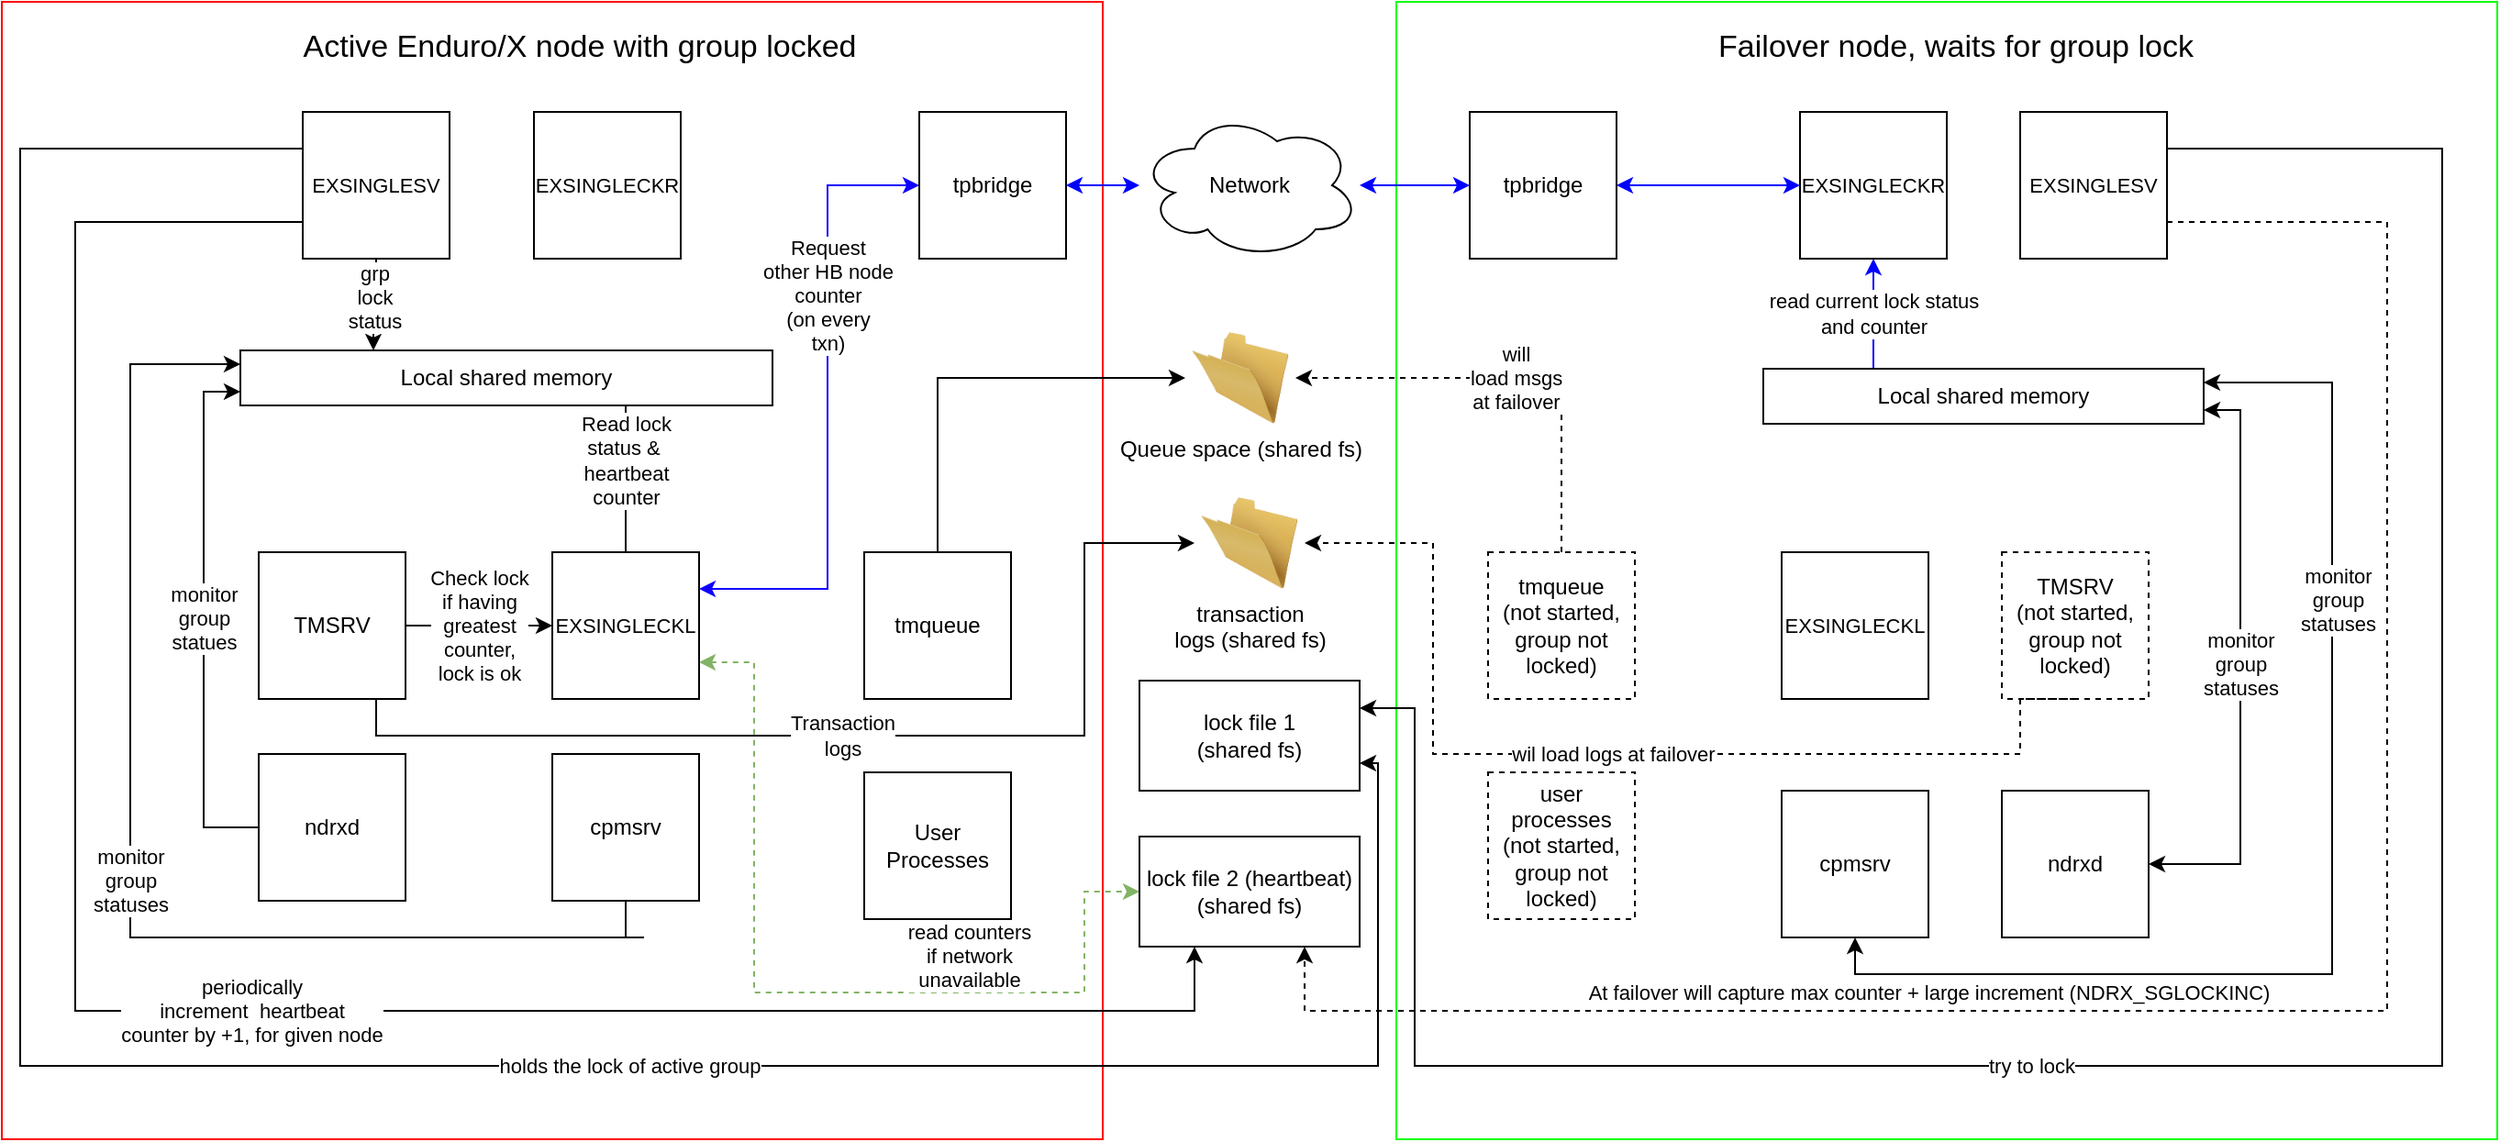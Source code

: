 <mxfile version="22.0.0" type="device">
  <diagram name="Page-1" id="DEavZ-p8cXqThgcegXxD">
    <mxGraphModel dx="1593" dy="1013" grid="1" gridSize="10" guides="1" tooltips="1" connect="1" arrows="1" fold="1" page="1" pageScale="1" pageWidth="827" pageHeight="1169" math="0" shadow="0">
      <root>
        <mxCell id="0" />
        <mxCell id="1" parent="0" />
        <mxCell id="JUOf6BySffwq2Q2vccSk-133" value="" style="rounded=0;whiteSpace=wrap;html=1;strokeColor=#00FF00;" vertex="1" parent="1">
          <mxGeometry x="930" y="190" width="600" height="620" as="geometry" />
        </mxCell>
        <mxCell id="JUOf6BySffwq2Q2vccSk-129" value="" style="rounded=0;whiteSpace=wrap;html=1;strokeColor=#FF0000;" vertex="1" parent="1">
          <mxGeometry x="170" y="190" width="600" height="620" as="geometry" />
        </mxCell>
        <mxCell id="JUOf6BySffwq2Q2vccSk-13" value="grp&lt;br&gt;lock&lt;br&gt;status" style="edgeStyle=orthogonalEdgeStyle;rounded=0;orthogonalLoop=1;jettySize=auto;html=1;exitX=0.5;exitY=1;exitDx=0;exitDy=0;entryX=0.25;entryY=0;entryDx=0;entryDy=0;" edge="1" parent="1" source="JUOf6BySffwq2Q2vccSk-1" target="JUOf6BySffwq2Q2vccSk-12">
          <mxGeometry x="0.097" y="-5" relative="1" as="geometry">
            <mxPoint x="5" y="-5" as="offset" />
          </mxGeometry>
        </mxCell>
        <mxCell id="JUOf6BySffwq2Q2vccSk-26" value="periodically&lt;br&gt;increment&amp;nbsp; heartbeat&lt;br&gt;counter by +1, for given node" style="edgeStyle=orthogonalEdgeStyle;rounded=0;orthogonalLoop=1;jettySize=auto;html=1;entryX=0.25;entryY=1;entryDx=0;entryDy=0;exitX=0;exitY=0.75;exitDx=0;exitDy=0;" edge="1" parent="1" source="JUOf6BySffwq2Q2vccSk-1" target="JUOf6BySffwq2Q2vccSk-4">
          <mxGeometry x="0.084" relative="1" as="geometry">
            <mxPoint x="334" y="260" as="sourcePoint" />
            <Array as="points">
              <mxPoint x="210" y="310" />
              <mxPoint x="210" y="740" />
              <mxPoint x="820" y="740" />
            </Array>
            <mxPoint as="offset" />
          </mxGeometry>
        </mxCell>
        <mxCell id="JUOf6BySffwq2Q2vccSk-27" value="holds the lock of active group" style="edgeStyle=orthogonalEdgeStyle;rounded=0;orthogonalLoop=1;jettySize=auto;html=1;exitX=0;exitY=0.25;exitDx=0;exitDy=0;entryX=1;entryY=0.75;entryDx=0;entryDy=0;" edge="1" parent="1" source="JUOf6BySffwq2Q2vccSk-1" target="JUOf6BySffwq2Q2vccSk-5">
          <mxGeometry x="0.257" relative="1" as="geometry">
            <Array as="points">
              <mxPoint x="180" y="270" />
              <mxPoint x="180" y="770" />
              <mxPoint x="920" y="770" />
              <mxPoint x="920" y="605" />
            </Array>
            <mxPoint as="offset" />
          </mxGeometry>
        </mxCell>
        <mxCell id="JUOf6BySffwq2Q2vccSk-1" value="&lt;font style=&quot;font-size: 11px;&quot;&gt;EXSINGLESV&lt;/font&gt;" style="whiteSpace=wrap;html=1;aspect=fixed;" vertex="1" parent="1">
          <mxGeometry x="334" y="250" width="80" height="80" as="geometry" />
        </mxCell>
        <mxCell id="JUOf6BySffwq2Q2vccSk-21" value="Read lock&lt;br&gt;status &amp;amp;&amp;nbsp;&lt;br&gt;heartbeat&lt;br&gt;counter" style="edgeStyle=orthogonalEdgeStyle;rounded=0;orthogonalLoop=1;jettySize=auto;html=1;exitX=0.5;exitY=0;exitDx=0;exitDy=0;" edge="1" parent="1" source="JUOf6BySffwq2Q2vccSk-2">
          <mxGeometry relative="1" as="geometry">
            <mxPoint x="510" y="390" as="targetPoint" />
          </mxGeometry>
        </mxCell>
        <mxCell id="JUOf6BySffwq2Q2vccSk-24" value="Request&lt;br&gt;other HB node&lt;br&gt;counter&lt;br&gt;(on every&lt;br&gt;txn)" style="edgeStyle=orthogonalEdgeStyle;rounded=0;orthogonalLoop=1;jettySize=auto;html=1;entryX=0;entryY=0.5;entryDx=0;entryDy=0;fillColor=#d5e8d4;strokeColor=#1100ff;startArrow=classic;startFill=1;exitX=1;exitY=0.25;exitDx=0;exitDy=0;" edge="1" parent="1" source="JUOf6BySffwq2Q2vccSk-2" target="JUOf6BySffwq2Q2vccSk-22">
          <mxGeometry x="0.353" relative="1" as="geometry">
            <mxPoint x="730" y="330" as="targetPoint" />
            <Array as="points">
              <mxPoint x="620" y="510" />
              <mxPoint x="620" y="290" />
            </Array>
            <mxPoint as="offset" />
          </mxGeometry>
        </mxCell>
        <mxCell id="JUOf6BySffwq2Q2vccSk-25" value="read counters&lt;br&gt;if network&lt;br&gt;unavailable" style="edgeStyle=orthogonalEdgeStyle;rounded=0;orthogonalLoop=1;jettySize=auto;html=1;exitX=1;exitY=0.75;exitDx=0;exitDy=0;entryX=0;entryY=0.5;entryDx=0;entryDy=0;dashed=1;fillColor=#d5e8d4;strokeColor=#82b366;startArrow=classic;startFill=1;" edge="1" parent="1" source="JUOf6BySffwq2Q2vccSk-2" target="JUOf6BySffwq2Q2vccSk-4">
          <mxGeometry x="0.375" y="20" relative="1" as="geometry">
            <Array as="points">
              <mxPoint x="580" y="550" />
              <mxPoint x="580" y="730" />
              <mxPoint x="760" y="730" />
              <mxPoint x="760" y="675" />
            </Array>
            <mxPoint as="offset" />
          </mxGeometry>
        </mxCell>
        <mxCell id="JUOf6BySffwq2Q2vccSk-2" value="&lt;font style=&quot;font-size: 11px;&quot;&gt;EXSINGLECKL&lt;/font&gt;" style="whiteSpace=wrap;html=1;aspect=fixed;" vertex="1" parent="1">
          <mxGeometry x="470" y="490" width="80" height="80" as="geometry" />
        </mxCell>
        <mxCell id="JUOf6BySffwq2Q2vccSk-3" value="&lt;font style=&quot;font-size: 11px;&quot;&gt;EXSINGLECKR&lt;/font&gt;" style="whiteSpace=wrap;html=1;aspect=fixed;" vertex="1" parent="1">
          <mxGeometry x="460" y="250" width="80" height="80" as="geometry" />
        </mxCell>
        <mxCell id="JUOf6BySffwq2Q2vccSk-4" value="lock file 2 (heartbeat)&lt;br&gt;(shared fs)" style="rounded=0;whiteSpace=wrap;html=1;" vertex="1" parent="1">
          <mxGeometry x="790" y="645" width="120" height="60" as="geometry" />
        </mxCell>
        <mxCell id="JUOf6BySffwq2Q2vccSk-5" value="lock file 1&lt;br&gt;(shared fs)" style="rounded=0;whiteSpace=wrap;html=1;" vertex="1" parent="1">
          <mxGeometry x="790" y="560" width="120" height="60" as="geometry" />
        </mxCell>
        <mxCell id="JUOf6BySffwq2Q2vccSk-18" value="Check lock&lt;br&gt;if having&lt;br&gt;greatest&lt;br&gt;counter,&lt;br&gt;lock is ok" style="edgeStyle=orthogonalEdgeStyle;rounded=0;orthogonalLoop=1;jettySize=auto;html=1;exitX=1;exitY=0.5;exitDx=0;exitDy=0;entryX=0;entryY=0.5;entryDx=0;entryDy=0;" edge="1" parent="1" source="JUOf6BySffwq2Q2vccSk-10" target="JUOf6BySffwq2Q2vccSk-2">
          <mxGeometry relative="1" as="geometry">
            <mxPoint as="offset" />
          </mxGeometry>
        </mxCell>
        <mxCell id="JUOf6BySffwq2Q2vccSk-10" value="TMSRV" style="whiteSpace=wrap;html=1;aspect=fixed;" vertex="1" parent="1">
          <mxGeometry x="310" y="490" width="80" height="80" as="geometry" />
        </mxCell>
        <mxCell id="JUOf6BySffwq2Q2vccSk-12" value="Local shared memory" style="rounded=0;whiteSpace=wrap;html=1;" vertex="1" parent="1">
          <mxGeometry x="300" y="380" width="290" height="30" as="geometry" />
        </mxCell>
        <mxCell id="JUOf6BySffwq2Q2vccSk-22" value="tpbridge" style="whiteSpace=wrap;html=1;aspect=fixed;" vertex="1" parent="1">
          <mxGeometry x="670" y="250" width="80" height="80" as="geometry" />
        </mxCell>
        <mxCell id="JUOf6BySffwq2Q2vccSk-121" style="edgeStyle=orthogonalEdgeStyle;rounded=0;orthogonalLoop=1;jettySize=auto;html=1;entryX=0;entryY=0.5;entryDx=0;entryDy=0;startArrow=classic;startFill=1;fillColor=#d5e8d4;strokeColor=#0000FF;" edge="1" parent="1" source="JUOf6BySffwq2Q2vccSk-49" target="JUOf6BySffwq2Q2vccSk-92">
          <mxGeometry relative="1" as="geometry" />
        </mxCell>
        <mxCell id="JUOf6BySffwq2Q2vccSk-122" style="edgeStyle=orthogonalEdgeStyle;rounded=0;orthogonalLoop=1;jettySize=auto;html=1;entryX=1;entryY=0.5;entryDx=0;entryDy=0;startArrow=classic;startFill=1;fillColor=#d5e8d4;strokeColor=#0000FF;" edge="1" parent="1" source="JUOf6BySffwq2Q2vccSk-49" target="JUOf6BySffwq2Q2vccSk-22">
          <mxGeometry relative="1" as="geometry" />
        </mxCell>
        <mxCell id="JUOf6BySffwq2Q2vccSk-49" value="Network" style="ellipse;shape=cloud;whiteSpace=wrap;html=1;" vertex="1" parent="1">
          <mxGeometry x="790" y="250" width="120" height="80" as="geometry" />
        </mxCell>
        <mxCell id="JUOf6BySffwq2Q2vccSk-74" value="read current lock status&lt;br&gt;and counter" style="edgeStyle=orthogonalEdgeStyle;rounded=0;orthogonalLoop=1;jettySize=auto;html=1;exitX=0.5;exitY=1;exitDx=0;exitDy=0;entryX=0.25;entryY=0;entryDx=0;entryDy=0;fillColor=#d5e8d4;strokeColor=#0000FF;startArrow=classic;startFill=1;endArrow=none;endFill=0;" edge="1" parent="1" source="JUOf6BySffwq2Q2vccSk-68" target="JUOf6BySffwq2Q2vccSk-70">
          <mxGeometry relative="1" as="geometry">
            <mxPoint as="offset" />
          </mxGeometry>
        </mxCell>
        <mxCell id="JUOf6BySffwq2Q2vccSk-68" value="&lt;font style=&quot;font-size: 11px;&quot;&gt;EXSINGLECKR&lt;/font&gt;" style="whiteSpace=wrap;html=1;aspect=fixed;" vertex="1" parent="1">
          <mxGeometry x="1150" y="250" width="80" height="80" as="geometry" />
        </mxCell>
        <mxCell id="JUOf6BySffwq2Q2vccSk-98" value="try to lock" style="edgeStyle=orthogonalEdgeStyle;rounded=0;orthogonalLoop=1;jettySize=auto;html=1;entryX=1;entryY=0.25;entryDx=0;entryDy=0;" edge="1" parent="1" source="JUOf6BySffwq2Q2vccSk-69" target="JUOf6BySffwq2Q2vccSk-5">
          <mxGeometry x="0.219" relative="1" as="geometry">
            <mxPoint x="910" y="590" as="targetPoint" />
            <Array as="points">
              <mxPoint x="1500" y="270" />
              <mxPoint x="1500" y="770" />
              <mxPoint x="940" y="770" />
              <mxPoint x="940" y="575" />
            </Array>
            <mxPoint as="offset" />
          </mxGeometry>
        </mxCell>
        <mxCell id="JUOf6BySffwq2Q2vccSk-119" value="At failover will capture max counter + large increment (NDRX_SGLOCKINC)" style="edgeStyle=orthogonalEdgeStyle;rounded=0;orthogonalLoop=1;jettySize=auto;html=1;exitX=1;exitY=0.75;exitDx=0;exitDy=0;entryX=0.75;entryY=1;entryDx=0;entryDy=0;dashed=1;" edge="1" parent="1" source="JUOf6BySffwq2Q2vccSk-69" target="JUOf6BySffwq2Q2vccSk-4">
          <mxGeometry x="0.362" y="-10" relative="1" as="geometry">
            <Array as="points">
              <mxPoint x="1470" y="310" />
              <mxPoint x="1470" y="740" />
              <mxPoint x="880" y="740" />
            </Array>
            <mxPoint as="offset" />
          </mxGeometry>
        </mxCell>
        <mxCell id="JUOf6BySffwq2Q2vccSk-69" value="&lt;font style=&quot;font-size: 11px;&quot;&gt;EXSINGLESV&lt;/font&gt;" style="whiteSpace=wrap;html=1;aspect=fixed;" vertex="1" parent="1">
          <mxGeometry x="1270" y="250" width="80" height="80" as="geometry" />
        </mxCell>
        <mxCell id="JUOf6BySffwq2Q2vccSk-70" value="Local shared memory" style="rounded=0;whiteSpace=wrap;html=1;" vertex="1" parent="1">
          <mxGeometry x="1130" y="390" width="240" height="30" as="geometry" />
        </mxCell>
        <mxCell id="JUOf6BySffwq2Q2vccSk-71" value="&lt;font style=&quot;font-size: 11px;&quot;&gt;EXSINGLECKL&lt;/font&gt;" style="whiteSpace=wrap;html=1;aspect=fixed;" vertex="1" parent="1">
          <mxGeometry x="1140" y="490" width="80" height="80" as="geometry" />
        </mxCell>
        <mxCell id="JUOf6BySffwq2Q2vccSk-72" value="TMSRV&lt;br&gt;(not started,&lt;br style=&quot;border-color: var(--border-color);&quot;&gt;group not locked)" style="whiteSpace=wrap;html=1;aspect=fixed;strokeColor=default;dashed=1;" vertex="1" parent="1">
          <mxGeometry x="1260" y="490" width="80" height="80" as="geometry" />
        </mxCell>
        <mxCell id="JUOf6BySffwq2Q2vccSk-83" value="monitor&lt;br&gt;group&lt;br&gt;statues" style="edgeStyle=orthogonalEdgeStyle;rounded=0;orthogonalLoop=1;jettySize=auto;html=1;exitX=0;exitY=0.5;exitDx=0;exitDy=0;entryX=0;entryY=0.75;entryDx=0;entryDy=0;" edge="1" parent="1" source="JUOf6BySffwq2Q2vccSk-79" target="JUOf6BySffwq2Q2vccSk-12">
          <mxGeometry relative="1" as="geometry">
            <Array as="points">
              <mxPoint x="280" y="640" />
              <mxPoint x="280" y="403" />
            </Array>
          </mxGeometry>
        </mxCell>
        <mxCell id="JUOf6BySffwq2Q2vccSk-79" value="ndrxd" style="whiteSpace=wrap;html=1;aspect=fixed;" vertex="1" parent="1">
          <mxGeometry x="310" y="600" width="80" height="80" as="geometry" />
        </mxCell>
        <mxCell id="JUOf6BySffwq2Q2vccSk-82" value="monitor&lt;br&gt;group&lt;br&gt;statuses" style="edgeStyle=orthogonalEdgeStyle;rounded=0;orthogonalLoop=1;jettySize=auto;html=1;exitX=0.5;exitY=1;exitDx=0;exitDy=0;entryX=0;entryY=0.25;entryDx=0;entryDy=0;" edge="1" parent="1" source="JUOf6BySffwq2Q2vccSk-80" target="JUOf6BySffwq2Q2vccSk-12">
          <mxGeometry relative="1" as="geometry">
            <Array as="points">
              <mxPoint x="520" y="700" />
              <mxPoint x="240" y="700" />
              <mxPoint x="240" y="368" />
            </Array>
          </mxGeometry>
        </mxCell>
        <mxCell id="JUOf6BySffwq2Q2vccSk-80" value="cpmsrv" style="whiteSpace=wrap;html=1;aspect=fixed;" vertex="1" parent="1">
          <mxGeometry x="470" y="600" width="80" height="80" as="geometry" />
        </mxCell>
        <mxCell id="JUOf6BySffwq2Q2vccSk-86" value="monitor&lt;br&gt;group&lt;br&gt;statuses" style="edgeStyle=orthogonalEdgeStyle;rounded=0;orthogonalLoop=1;jettySize=auto;html=1;entryX=1;entryY=0.75;entryDx=0;entryDy=0;exitX=1;exitY=0.5;exitDx=0;exitDy=0;startArrow=classic;startFill=1;" edge="1" parent="1" source="JUOf6BySffwq2Q2vccSk-84" target="JUOf6BySffwq2Q2vccSk-70">
          <mxGeometry x="0.001" relative="1" as="geometry">
            <Array as="points">
              <mxPoint x="1390" y="660" />
              <mxPoint x="1390" y="413" />
            </Array>
            <mxPoint as="offset" />
          </mxGeometry>
        </mxCell>
        <mxCell id="JUOf6BySffwq2Q2vccSk-117" value="wil load logs at failover" style="edgeStyle=orthogonalEdgeStyle;rounded=0;orthogonalLoop=1;jettySize=auto;html=1;entryX=1;entryY=0.5;entryDx=0;entryDy=0;exitX=0.5;exitY=1;exitDx=0;exitDy=0;dashed=1;" edge="1" parent="1" source="JUOf6BySffwq2Q2vccSk-72" target="JUOf6BySffwq2Q2vccSk-99">
          <mxGeometry relative="1" as="geometry">
            <Array as="points">
              <mxPoint x="1270" y="600" />
              <mxPoint x="950" y="600" />
              <mxPoint x="950" y="485" />
            </Array>
          </mxGeometry>
        </mxCell>
        <mxCell id="JUOf6BySffwq2Q2vccSk-84" value="ndrxd" style="whiteSpace=wrap;html=1;aspect=fixed;" vertex="1" parent="1">
          <mxGeometry x="1260" y="620" width="80" height="80" as="geometry" />
        </mxCell>
        <mxCell id="JUOf6BySffwq2Q2vccSk-87" style="edgeStyle=orthogonalEdgeStyle;rounded=0;orthogonalLoop=1;jettySize=auto;html=1;exitX=0.5;exitY=1;exitDx=0;exitDy=0;entryX=1;entryY=0.25;entryDx=0;entryDy=0;startArrow=classic;startFill=1;" edge="1" parent="1" source="JUOf6BySffwq2Q2vccSk-85" target="JUOf6BySffwq2Q2vccSk-70">
          <mxGeometry relative="1" as="geometry">
            <Array as="points">
              <mxPoint x="1180" y="720" />
              <mxPoint x="1440" y="720" />
              <mxPoint x="1440" y="398" />
            </Array>
          </mxGeometry>
        </mxCell>
        <mxCell id="JUOf6BySffwq2Q2vccSk-93" value="monitor&lt;br style=&quot;border-color: var(--border-color);&quot;&gt;group&lt;br style=&quot;border-color: var(--border-color);&quot;&gt;statuses" style="edgeLabel;html=1;align=center;verticalAlign=middle;resizable=0;points=[];" vertex="1" connectable="0" parent="JUOf6BySffwq2Q2vccSk-87">
          <mxGeometry x="0.44" y="-3" relative="1" as="geometry">
            <mxPoint as="offset" />
          </mxGeometry>
        </mxCell>
        <mxCell id="JUOf6BySffwq2Q2vccSk-85" value="cpmsrv" style="whiteSpace=wrap;html=1;aspect=fixed;" vertex="1" parent="1">
          <mxGeometry x="1140" y="620" width="80" height="80" as="geometry" />
        </mxCell>
        <mxCell id="JUOf6BySffwq2Q2vccSk-97" style="edgeStyle=orthogonalEdgeStyle;rounded=0;orthogonalLoop=1;jettySize=auto;html=1;entryX=0;entryY=0.5;entryDx=0;entryDy=0;exitX=1;exitY=0.5;exitDx=0;exitDy=0;startArrow=classic;startFill=1;fillColor=#d5e8d4;strokeColor=#0000FF;" edge="1" parent="1" source="JUOf6BySffwq2Q2vccSk-92" target="JUOf6BySffwq2Q2vccSk-68">
          <mxGeometry relative="1" as="geometry" />
        </mxCell>
        <mxCell id="JUOf6BySffwq2Q2vccSk-92" value="tpbridge" style="whiteSpace=wrap;html=1;aspect=fixed;" vertex="1" parent="1">
          <mxGeometry x="970" y="250" width="80" height="80" as="geometry" />
        </mxCell>
        <mxCell id="JUOf6BySffwq2Q2vccSk-99" value="transaction&lt;br&gt;logs (shared fs)" style="image;html=1;image=img/lib/clip_art/general/Empty_Folder_128x128.png" vertex="1" parent="1">
          <mxGeometry x="820" y="460" width="60" height="50" as="geometry" />
        </mxCell>
        <mxCell id="JUOf6BySffwq2Q2vccSk-101" value="Transaction&lt;br&gt;logs" style="edgeStyle=orthogonalEdgeStyle;rounded=0;orthogonalLoop=1;jettySize=auto;html=1;exitX=0.5;exitY=1;exitDx=0;exitDy=0;entryX=0;entryY=0.5;entryDx=0;entryDy=0;" edge="1" parent="1" source="JUOf6BySffwq2Q2vccSk-10" target="JUOf6BySffwq2Q2vccSk-99">
          <mxGeometry x="0.001" relative="1" as="geometry">
            <Array as="points">
              <mxPoint x="374" y="590" />
              <mxPoint x="760" y="590" />
              <mxPoint x="760" y="485" />
            </Array>
            <mxPoint as="offset" />
          </mxGeometry>
        </mxCell>
        <mxCell id="JUOf6BySffwq2Q2vccSk-118" value="will&lt;br&gt;load msgs&lt;br&gt;at failover" style="edgeStyle=orthogonalEdgeStyle;rounded=0;orthogonalLoop=1;jettySize=auto;html=1;exitX=0.5;exitY=0;exitDx=0;exitDy=0;entryX=1;entryY=0.5;entryDx=0;entryDy=0;dashed=1;" edge="1" parent="1" source="JUOf6BySffwq2Q2vccSk-109" target="JUOf6BySffwq2Q2vccSk-113">
          <mxGeometry relative="1" as="geometry" />
        </mxCell>
        <mxCell id="JUOf6BySffwq2Q2vccSk-109" value="tmqueue&lt;br&gt;(not started,&lt;br&gt;group not locked)" style="whiteSpace=wrap;html=1;aspect=fixed;dashed=1;" vertex="1" parent="1">
          <mxGeometry x="980" y="490" width="80" height="80" as="geometry" />
        </mxCell>
        <mxCell id="JUOf6BySffwq2Q2vccSk-110" value="user processes&lt;br&gt;(not started,&lt;br style=&quot;border-color: var(--border-color);&quot;&gt;group not locked)" style="whiteSpace=wrap;html=1;aspect=fixed;dashed=1;" vertex="1" parent="1">
          <mxGeometry x="980" y="610" width="80" height="80" as="geometry" />
        </mxCell>
        <mxCell id="JUOf6BySffwq2Q2vccSk-115" style="edgeStyle=orthogonalEdgeStyle;rounded=0;orthogonalLoop=1;jettySize=auto;html=1;exitX=0.5;exitY=0;exitDx=0;exitDy=0;entryX=0;entryY=0.5;entryDx=0;entryDy=0;" edge="1" parent="1" source="JUOf6BySffwq2Q2vccSk-111" target="JUOf6BySffwq2Q2vccSk-113">
          <mxGeometry relative="1" as="geometry" />
        </mxCell>
        <mxCell id="JUOf6BySffwq2Q2vccSk-111" value="tmqueue" style="whiteSpace=wrap;html=1;aspect=fixed;" vertex="1" parent="1">
          <mxGeometry x="640" y="490" width="80" height="80" as="geometry" />
        </mxCell>
        <mxCell id="JUOf6BySffwq2Q2vccSk-112" value="User&lt;br&gt;Processes" style="whiteSpace=wrap;html=1;aspect=fixed;" vertex="1" parent="1">
          <mxGeometry x="640" y="610" width="80" height="80" as="geometry" />
        </mxCell>
        <mxCell id="JUOf6BySffwq2Q2vccSk-113" value="Queue space (shared fs)" style="image;html=1;image=img/lib/clip_art/general/Empty_Folder_128x128.png" vertex="1" parent="1">
          <mxGeometry x="815" y="370" width="60" height="50" as="geometry" />
        </mxCell>
        <mxCell id="JUOf6BySffwq2Q2vccSk-131" value="&lt;font style=&quot;font-size: 17px;&quot;&gt;Active Enduro/X node with group locked&lt;/font&gt;" style="text;html=1;strokeColor=none;fillColor=none;align=center;verticalAlign=middle;whiteSpace=wrap;rounded=0;" vertex="1" parent="1">
          <mxGeometry x="320" y="200" width="330" height="30" as="geometry" />
        </mxCell>
        <mxCell id="JUOf6BySffwq2Q2vccSk-132" value="&lt;font style=&quot;font-size: 17px;&quot;&gt;Failover node, waits for group lock&lt;/font&gt;" style="text;html=1;strokeColor=none;fillColor=none;align=center;verticalAlign=middle;whiteSpace=wrap;rounded=0;" vertex="1" parent="1">
          <mxGeometry x="1070" y="200" width="330" height="30" as="geometry" />
        </mxCell>
      </root>
    </mxGraphModel>
  </diagram>
</mxfile>
